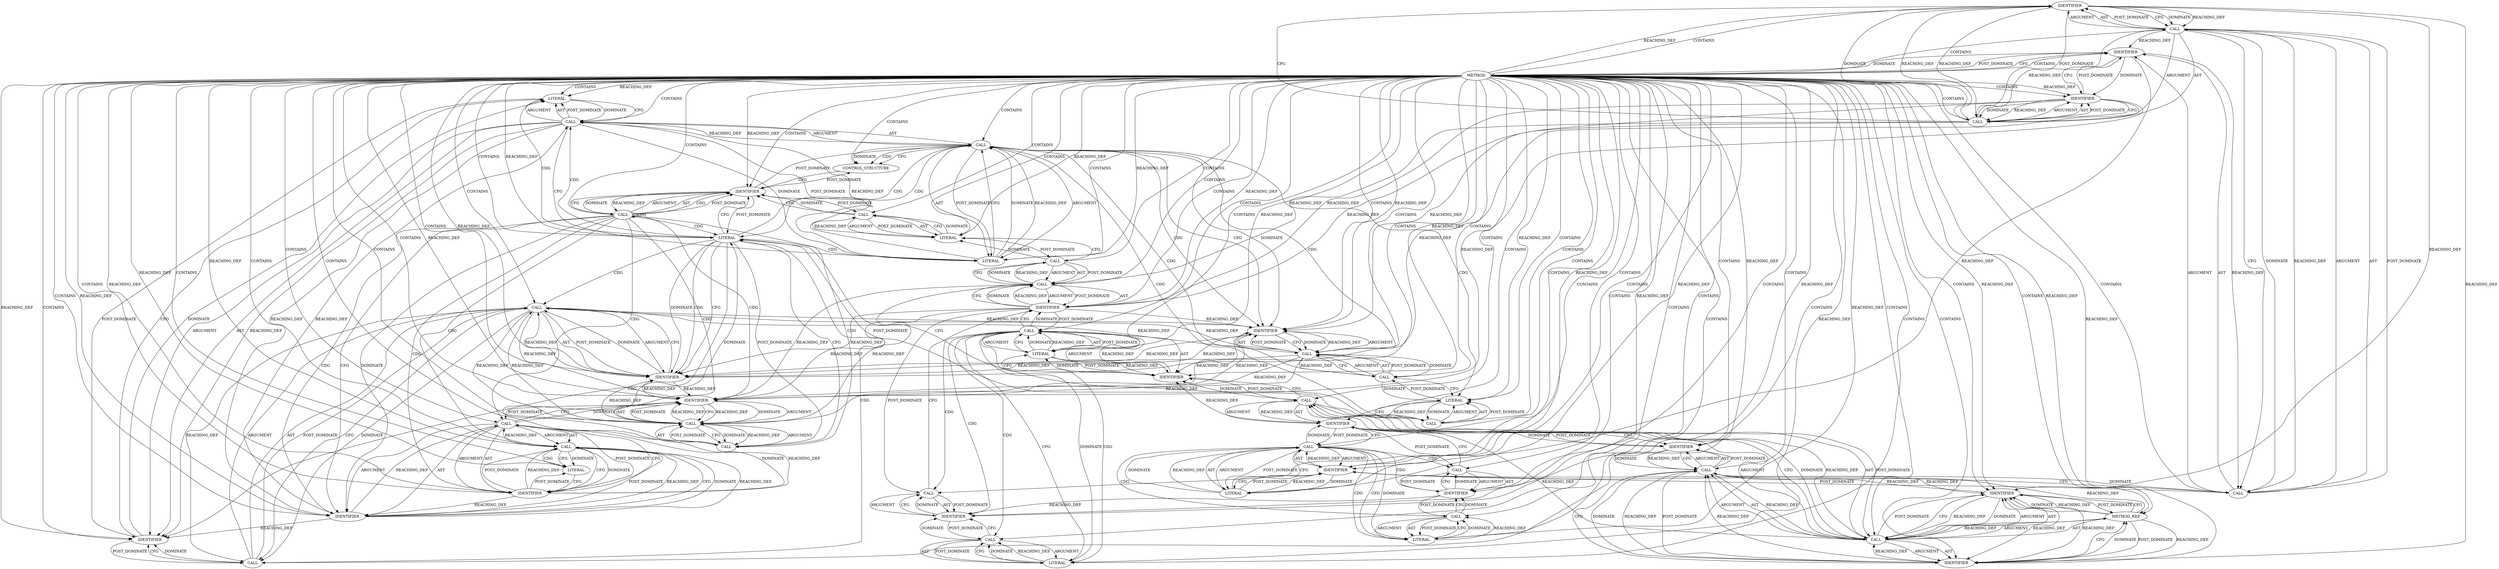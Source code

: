 digraph {
  68719476739[label=IDENTIFIER ARGUMENT_INDEX="2" CODE="NULL" COLUMN_NUMBER="43" LINE_NUMBER="19" NAME="NULL" ORDER="2" TYPE_FULL_NAME="ANY"]
  111669149697[label=METHOD AST_PARENT_FULL_NAME="mutexex.c:<global>" AST_PARENT_TYPE="TYPE_DECL" CODE="int main()
{
    int res;
    pthread_t a_thread;
    void *thread_result;
    res = pthread_mutex_init(&work_mutex, NULL);
    if (res != 0)
    {
        perror("]
  68719476749[label=IDENTIFIER ARGUMENT_INDEX="1" CODE="time_to_exit" COLUMN_NUMBER="13" LINE_NUMBER="35" NAME="time_to_exit" ORDER="1" TYPE_FULL_NAME="int"]
  90194313223[label=LITERAL ARGUMENT_INDEX="1" CODE="1024" COLUMN_NUMBER="26" LINE_NUMBER="37" ORDER="1" TYPE_FULL_NAME="int"]
  30064771096[label=CALL ARGUMENT_INDEX="1" CODE="&work_mutex" COLUMN_NUMBER="32" DISPATCH_TYPE="STATIC_DISPATCH" LINE_NUMBER="41" METHOD_FULL_NAME="<operator>.addressOf" NAME="<operator>.addressOf" ORDER="1" SIGNATURE="" TYPE_FULL_NAME="ANY"]
  30064771076[label=CALL ARGUMENT_INDEX="2" CODE="pthread_mutex_init(&work_mutex, NULL)" COLUMN_NUMBER="11" DISPATCH_TYPE="STATIC_DISPATCH" LINE_NUMBER="19" METHOD_FULL_NAME="pthread_mutex_init" NAME="pthread_mutex_init" ORDER="2" SIGNATURE="" TYPE_FULL_NAME="ANY"]
  47244640262[label=CONTROL_STRUCTURE ARGUMENT_INDEX="-1" CODE="break;" COLUMN_NUMBER="17" CONTROL_STRUCTURE_TYPE="BREAK" LINE_NUMBER="49" ORDER="1" PARSER_TYPE_NAME="CASTBreakStatement"]
  30064771101[label=CALL ARGUMENT_INDEX="-1" CODE="sleep(1)" COLUMN_NUMBER="17" DISPATCH_TYPE="STATIC_DISPATCH" LINE_NUMBER="45" METHOD_FULL_NAME="sleep" NAME="sleep" ORDER="2" SIGNATURE="" TYPE_FULL_NAME="ANY"]
  30064771097[label=CALL ARGUMENT_INDEX="-1"]
  30064771075[label=CALL ARGUMENT_INDEX="-1" CODE="res = pthread_mutex_init(&work_mutex, NULL)" COLUMN_NUMBER="5" DISPATCH_TYPE="STATIC_DISPATCH" LINE_NUMBER="19" METHOD_FULL_NAME="<operator>.assignment" NAME="<operator>.assignment" ORDER="4" SIGNATURE="" TYPE_FULL_NAME="ANY"]
  124554051584[label=METHOD_REF ARGUMENT_INDEX="3" CODE="thread_function" COLUMN_NUMBER="43" LINE_NUMBER="26" METHOD_FULL_NAME="thread_function" ORDER="3" TYPE_FULL_NAME="void*"]
  30064771091[label=CALL ARGUMENT_INDEX="-1" CODE="fgets(work_area, WORK_SIZE, stdin)" COLUMN_NUMBER="9" DISPATCH_TYPE="STATIC_DISPATCH" LINE_NUMBER="37" METHOD_FULL_NAME="fgets" NAME="fgets" ORDER="1" SIGNATURE="" TYPE_FULL_NAME="ANY"]
  30064771085[label=CALL ARGUMENT_INDEX="-1" CODE="perror(" COLUMN_NUMBER="9" DISPATCH_TYPE="STATIC_DISPATCH" LINE_NUMBER="29" METHOD_FULL_NAME="perror" NAME="perror" ORDER="1" SIGNATURE="" TYPE_FULL_NAME="ANY"]
  30064771083[label=CALL ARGUMENT_INDEX="1" CODE="&a_thread" COLUMN_NUMBER="26" DISPATCH_TYPE="STATIC_DISPATCH" LINE_NUMBER="26" METHOD_FULL_NAME="<operator>.addressOf" NAME="<operator>.addressOf" ORDER="1" SIGNATURE="" TYPE_FULL_NAME="ANY"]
  68719476747[label=IDENTIFIER ARGUMENT_INDEX="1" CODE="EXIT_FAILURE" COLUMN_NUMBER="14" LINE_NUMBER="30" NAME="EXIT_FAILURE" ORDER="1" TYPE_FULL_NAME="ANY"]
  68719476742[label=IDENTIFIER ARGUMENT_INDEX="1" CODE="res" COLUMN_NUMBER="5" LINE_NUMBER="26" NAME="res" ORDER="1" TYPE_FULL_NAME="int"]
  68719476755[label=IDENTIFIER ARGUMENT_INDEX="1" CODE="work_mutex" COLUMN_NUMBER="39" LINE_NUMBER="44" NAME="work_mutex" ORDER="1" TYPE_FULL_NAME="pthread_mutex_t"]
  30064771098[label=CALL ARGUMENT_INDEX="1"]
  68719476748[label=IDENTIFIER ARGUMENT_INDEX="1" CODE="work_mutex" COLUMN_NUMBER="25" LINE_NUMBER="33" NAME="work_mutex" ORDER="1" TYPE_FULL_NAME="pthread_mutex_t"]
  90194313220[label=LITERAL ARGUMENT_INDEX="2" CODE="0" COLUMN_NUMBER="16" LINE_NUMBER="27" ORDER="2" TYPE_FULL_NAME="int"]
  30064771080[label=CALL ARGUMENT_INDEX="-1" CODE="exit(EXIT_FAILURE)" COLUMN_NUMBER="9" DISPATCH_TYPE="STATIC_DISPATCH" LINE_NUMBER="23" METHOD_FULL_NAME="exit" NAME="exit" ORDER="2" SIGNATURE="" TYPE_FULL_NAME="ANY"]
  68719476754[label=IDENTIFIER ARGUMENT_INDEX="1" CODE="work_area" COLUMN_NUMBER="17" LINE_NUMBER="42" NAME="work_area" ORDER="1"]
  68719476743[label=IDENTIFIER ARGUMENT_INDEX="1" CODE="a_thread" COLUMN_NUMBER="27" LINE_NUMBER="26" NAME="a_thread" ORDER="1" TYPE_FULL_NAME="pthread_t"]
  68719476744[label=IDENTIFIER ARGUMENT_INDEX="2" CODE="NULL" COLUMN_NUMBER="37" LINE_NUMBER="26" NAME="NULL" ORDER="2" TYPE_FULL_NAME="ANY"]
  30064771092[label=CALL ARGUMENT_INDEX="2" CODE="WORK_SIZE" COLUMN_NUMBER="26" DISPATCH_TYPE="INLINED" LINE_NUMBER="37" METHOD_FULL_NAME="mutexex.c:10:10:WORK_SIZE:0" NAME="WORK_SIZE" ORDER="2" SIGNATURE="" TYPE_FULL_NAME="int"]
  30064771094[label=CALL ARGUMENT_INDEX="1" CODE="&work_mutex" COLUMN_NUMBER="30" DISPATCH_TYPE="STATIC_DISPATCH" LINE_NUMBER="38" METHOD_FULL_NAME="<operator>.addressOf" NAME="<operator>.addressOf" ORDER="1" SIGNATURE="" TYPE_FULL_NAME="ANY"]
  90194313218[label=LITERAL ARGUMENT_INDEX="2" CODE="0" COLUMN_NUMBER="16" LINE_NUMBER="20" ORDER="2" TYPE_FULL_NAME="int"]
  68719476753[label=IDENTIFIER ARGUMENT_INDEX="1" CODE="work_mutex" COLUMN_NUMBER="33" LINE_NUMBER="41" NAME="work_mutex" ORDER="1" TYPE_FULL_NAME="pthread_mutex_t"]
  30064771087[label=CALL ARGUMENT_INDEX="-1" CODE="pthread_mutex_lock(&work_mutex)" COLUMN_NUMBER="5" DISPATCH_TYPE="STATIC_DISPATCH" LINE_NUMBER="33" METHOD_FULL_NAME="pthread_mutex_lock" NAME="pthread_mutex_lock" ORDER="8" SIGNATURE="" TYPE_FULL_NAME="ANY"]
  68719476738[label=IDENTIFIER ARGUMENT_INDEX="1" CODE="work_mutex" COLUMN_NUMBER="31" LINE_NUMBER="19" NAME="work_mutex" ORDER="1" TYPE_FULL_NAME="pthread_mutex_t"]
  30064771095[label=CALL ARGUMENT_INDEX="-1" CODE="pthread_mutex_lock(&work_mutex)" COLUMN_NUMBER="13" DISPATCH_TYPE="STATIC_DISPATCH" LINE_NUMBER="41" METHOD_FULL_NAME="pthread_mutex_lock" NAME="pthread_mutex_lock" ORDER="1" SIGNATURE="" TYPE_FULL_NAME="ANY"]
  30064771077[label=CALL ARGUMENT_INDEX="1" CODE="&work_mutex" COLUMN_NUMBER="30" DISPATCH_TYPE="STATIC_DISPATCH" LINE_NUMBER="19" METHOD_FULL_NAME="<operator>.addressOf" NAME="<operator>.addressOf" ORDER="1" SIGNATURE="" TYPE_FULL_NAME="ANY"]
  30064771099[label=CALL ARGUMENT_INDEX="-1" CODE="pthread_mutex_unlock(&work_mutex)" COLUMN_NUMBER="17" DISPATCH_TYPE="STATIC_DISPATCH" LINE_NUMBER="44" METHOD_FULL_NAME="pthread_mutex_unlock" NAME="pthread_mutex_unlock" ORDER="1" SIGNATURE="" TYPE_FULL_NAME="ANY"]
  30064771082[label=CALL ARGUMENT_INDEX="2" CODE="pthread_create(&a_thread, NULL, thread_function, NULL)" COLUMN_NUMBER="11" DISPATCH_TYPE="STATIC_DISPATCH" LINE_NUMBER="26" METHOD_FULL_NAME="pthread_create" NAME="pthread_create" ORDER="2" SIGNATURE="" TYPE_FULL_NAME="ANY"]
  68719476746[label=IDENTIFIER ARGUMENT_INDEX="1" CODE="res" COLUMN_NUMBER="9" LINE_NUMBER="27" NAME="res" ORDER="1" TYPE_FULL_NAME="int"]
  68719476737[label=IDENTIFIER ARGUMENT_INDEX="1" CODE="res" COLUMN_NUMBER="5" LINE_NUMBER="19" NAME="res" ORDER="1" TYPE_FULL_NAME="int"]
  90194313222[label=LITERAL ARGUMENT_INDEX="1" CODE="" COLUMN_NUMBER="12" LINE_NUMBER="34" ORDER="1" TYPE_FULL_NAME="char*"]
  30064771089[label=CALL ARGUMENT_INDEX="-1" CODE="printf(" COLUMN_NUMBER="5" DISPATCH_TYPE="STATIC_DISPATCH" LINE_NUMBER="34" METHOD_FULL_NAME="printf" NAME="printf" ORDER="9" SIGNATURE="" TYPE_FULL_NAME="ANY"]
  30064771086[label=CALL ARGUMENT_INDEX="-1" CODE="exit(EXIT_FAILURE)" COLUMN_NUMBER="9" DISPATCH_TYPE="STATIC_DISPATCH" LINE_NUMBER="30" METHOD_FULL_NAME="exit" NAME="exit" ORDER="2" SIGNATURE="" TYPE_FULL_NAME="ANY"]
  30064771088[label=CALL ARGUMENT_INDEX="1" CODE="&work_mutex" COLUMN_NUMBER="24" DISPATCH_TYPE="STATIC_DISPATCH" LINE_NUMBER="33" METHOD_FULL_NAME="<operator>.addressOf" NAME="<operator>.addressOf" ORDER="1" SIGNATURE="" TYPE_FULL_NAME="ANY"]
  68719476741[label=IDENTIFIER ARGUMENT_INDEX="1" CODE="EXIT_FAILURE" COLUMN_NUMBER="14" LINE_NUMBER="23" NAME="EXIT_FAILURE" ORDER="1" TYPE_FULL_NAME="ANY"]
  68719476745[label=IDENTIFIER ARGUMENT_INDEX="4" CODE="NULL" COLUMN_NUMBER="60" LINE_NUMBER="26" NAME="NULL" ORDER="4" TYPE_FULL_NAME="ANY"]
  68719476752[label=IDENTIFIER ARGUMENT_INDEX="1" CODE="work_mutex" COLUMN_NUMBER="31" LINE_NUMBER="38" NAME="work_mutex" ORDER="1" TYPE_FULL_NAME="pthread_mutex_t"]
  30064771078[label=CALL ARGUMENT_INDEX="-1" CODE="res != 0" COLUMN_NUMBER="9" DISPATCH_TYPE="STATIC_DISPATCH" LINE_NUMBER="20" METHOD_FULL_NAME="<operator>.notEquals" NAME="<operator>.notEquals" ORDER="1" SIGNATURE="" TYPE_FULL_NAME="ANY"]
  30064771079[label=CALL ARGUMENT_INDEX="-1" CODE="perror(" COLUMN_NUMBER="9" DISPATCH_TYPE="STATIC_DISPATCH" LINE_NUMBER="22" METHOD_FULL_NAME="perror" NAME="perror" ORDER="1" SIGNATURE="" TYPE_FULL_NAME="ANY"]
  30064771093[label=CALL ARGUMENT_INDEX="-1" CODE="pthread_mutex_unlock(&work_mutex)" COLUMN_NUMBER="9" DISPATCH_TYPE="STATIC_DISPATCH" LINE_NUMBER="38" METHOD_FULL_NAME="pthread_mutex_unlock" NAME="pthread_mutex_unlock" ORDER="2" SIGNATURE="" TYPE_FULL_NAME="ANY"]
  30064771084[label=CALL ARGUMENT_INDEX="-1" CODE="res != 0" COLUMN_NUMBER="9" DISPATCH_TYPE="STATIC_DISPATCH" LINE_NUMBER="27" METHOD_FULL_NAME="<operator>.notEquals" NAME="<operator>.notEquals" ORDER="1" SIGNATURE="" TYPE_FULL_NAME="ANY"]
  30064771081[label=CALL ARGUMENT_INDEX="-1" CODE="res = pthread_create(&a_thread, NULL, thread_function, NULL)" COLUMN_NUMBER="5" DISPATCH_TYPE="STATIC_DISPATCH" LINE_NUMBER="26" METHOD_FULL_NAME="<operator>.assignment" NAME="<operator>.assignment" ORDER="6" SIGNATURE="" TYPE_FULL_NAME="ANY"]
  68719476750[label=IDENTIFIER ARGUMENT_INDEX="1" CODE="work_area" COLUMN_NUMBER="15" LINE_NUMBER="37" NAME="work_area" ORDER="1"]
  68719476751[label=IDENTIFIER ARGUMENT_INDEX="3" CODE="stdin" COLUMN_NUMBER="37" LINE_NUMBER="37" NAME="stdin" ORDER="3" TYPE_FULL_NAME="ANY"]
  90194313227[label=LITERAL ARGUMENT_INDEX="1" CODE="1" COLUMN_NUMBER="23" LINE_NUMBER="45" ORDER="1" TYPE_FULL_NAME="int"]
  90194313224[label=LITERAL ARGUMENT_INDEX="-1" CODE="1" COLUMN_NUMBER="16" LINE_NUMBER="39" ORDER="1" TYPE_FULL_NAME="int"]
  90194313219[label=LITERAL ARGUMENT_INDEX="1" CODE="" COLUMN_NUMBER="16" LINE_NUMBER="22" ORDER="1" TYPE_FULL_NAME="char*"]
  90194313226[label=LITERAL ARGUMENT_INDEX="2" CODE="'\0'" COLUMN_NUMBER="33" LINE_NUMBER="42" ORDER="2" TYPE_FULL_NAME="char"]
  30064771090[label=CALL ARGUMENT_INDEX="-1" CODE="!time_to_exit" COLUMN_NUMBER="12" DISPATCH_TYPE="STATIC_DISPATCH" LINE_NUMBER="35" METHOD_FULL_NAME="<operator>.logicalNot" NAME="<operator>.logicalNot" ORDER="1" SIGNATURE="" TYPE_FULL_NAME="ANY"]
  90194313221[label=LITERAL ARGUMENT_INDEX="1" CODE="" COLUMN_NUMBER="16" LINE_NUMBER="29" ORDER="1" TYPE_FULL_NAME="char*"]
  30064771100[label=CALL ARGUMENT_INDEX="1" CODE="&work_mutex" COLUMN_NUMBER="38" DISPATCH_TYPE="STATIC_DISPATCH" LINE_NUMBER="44" METHOD_FULL_NAME="<operator>.addressOf" NAME="<operator>.addressOf" ORDER="1" SIGNATURE="" TYPE_FULL_NAME="ANY"]
  68719476740[label=IDENTIFIER ARGUMENT_INDEX="1" CODE="res" COLUMN_NUMBER="9" LINE_NUMBER="20" NAME="res" ORDER="1" TYPE_FULL_NAME="int"]
  90194313225[label=LITERAL ARGUMENT_INDEX="2" CODE="0" COLUMN_NUMBER="27" LINE_NUMBER="42" ORDER="2" TYPE_FULL_NAME="int"]
  30064771075 -> 68719476737 [label=ARGUMENT]
  30064771075 -> 30064771076 [label=ARGUMENT]
  30064771075 -> 68719476737 [label=AST]
  30064771075 -> 30064771076 [label=AST]
  30064771075 -> 68719476740 [label=CFG]
  30064771075 -> 68719476740 [label=DOMINATE]
  30064771075 -> 30064771076 [label=POST_DOMINATE]
  30064771076 -> 30064771077 [label=ARGUMENT]
  30064771076 -> 68719476739 [label=ARGUMENT]
  30064771076 -> 30064771077 [label=AST]
  30064771076 -> 68719476739 [label=AST]
  30064771076 -> 30064771075 [label=CFG]
  30064771076 -> 30064771075 [label=DOMINATE]
  30064771076 -> 68719476739 [label=POST_DOMINATE]
  30064771076 -> 68719476737 [label=REACHING_DEF]
  30064771076 -> 30064771075 [label=REACHING_DEF]
  30064771077 -> 68719476738 [label=ARGUMENT]
  30064771077 -> 68719476738 [label=AST]
  30064771077 -> 68719476739 [label=CFG]
  30064771077 -> 68719476739 [label=DOMINATE]
  30064771077 -> 68719476738 [label=POST_DOMINATE]
  30064771077 -> 68719476739 [label=REACHING_DEF]
  30064771077 -> 30064771076 [label=REACHING_DEF]
  30064771077 -> 68719476748 [label=REACHING_DEF]
  30064771077 -> 30064771088 [label=REACHING_DEF]
  30064771078 -> 68719476740 [label=ARGUMENT]
  30064771078 -> 90194313218 [label=ARGUMENT]
  30064771078 -> 68719476740 [label=AST]
  30064771078 -> 90194313218 [label=AST]
  30064771078 -> 30064771080 [label=CDG]
  30064771078 -> 30064771079 [label=CDG]
  30064771078 -> 90194313219 [label=CDG]
  30064771078 -> 68719476741 [label=CDG]
  30064771078 -> 90194313219 [label=CFG]
  30064771078 -> 68719476742 [label=CFG]
  30064771078 -> 68719476742 [label=DOMINATE]
  30064771078 -> 90194313219 [label=DOMINATE]
  30064771078 -> 90194313218 [label=POST_DOMINATE]
  30064771079 -> 90194313219 [label=ARGUMENT]
  30064771079 -> 90194313219 [label=AST]
  30064771079 -> 68719476741 [label=CFG]
  30064771079 -> 68719476741 [label=DOMINATE]
  30064771079 -> 90194313219 [label=POST_DOMINATE]
  30064771080 -> 68719476741 [label=ARGUMENT]
  30064771080 -> 68719476741 [label=AST]
  30064771080 -> 68719476742 [label=CFG]
  30064771080 -> 68719476741 [label=POST_DOMINATE]
  30064771081 -> 68719476742 [label=ARGUMENT]
  30064771081 -> 30064771082 [label=ARGUMENT]
  30064771081 -> 68719476742 [label=AST]
  30064771081 -> 30064771082 [label=AST]
  30064771081 -> 68719476746 [label=CFG]
  30064771081 -> 68719476746 [label=DOMINATE]
  30064771081 -> 30064771082 [label=POST_DOMINATE]
  30064771082 -> 30064771083 [label=ARGUMENT]
  30064771082 -> 68719476744 [label=ARGUMENT]
  30064771082 -> 124554051584 [label=ARGUMENT]
  30064771082 -> 68719476745 [label=ARGUMENT]
  30064771082 -> 30064771083 [label=AST]
  30064771082 -> 68719476744 [label=AST]
  30064771082 -> 124554051584 [label=AST]
  30064771082 -> 68719476745 [label=AST]
  30064771082 -> 30064771081 [label=CFG]
  30064771082 -> 30064771081 [label=DOMINATE]
  30064771082 -> 68719476745 [label=POST_DOMINATE]
  30064771082 -> 68719476742 [label=REACHING_DEF]
  30064771082 -> 30064771081 [label=REACHING_DEF]
  30064771083 -> 68719476743 [label=ARGUMENT]
  30064771083 -> 68719476743 [label=AST]
  30064771083 -> 68719476744 [label=CFG]
  30064771083 -> 68719476744 [label=DOMINATE]
  30064771083 -> 68719476743 [label=POST_DOMINATE]
  30064771083 -> 68719476744 [label=REACHING_DEF]
  30064771083 -> 68719476745 [label=REACHING_DEF]
  30064771083 -> 30064771082 [label=REACHING_DEF]
  30064771084 -> 68719476746 [label=ARGUMENT]
  30064771084 -> 90194313220 [label=ARGUMENT]
  30064771084 -> 68719476746 [label=AST]
  30064771084 -> 90194313220 [label=AST]
  30064771084 -> 30064771086 [label=CDG]
  30064771084 -> 30064771085 [label=CDG]
  30064771084 -> 90194313221 [label=CDG]
  30064771084 -> 68719476747 [label=CDG]
  30064771084 -> 90194313221 [label=CFG]
  30064771084 -> 68719476748 [label=CFG]
  30064771084 -> 68719476748 [label=DOMINATE]
  30064771084 -> 90194313221 [label=DOMINATE]
  30064771084 -> 90194313220 [label=POST_DOMINATE]
  30064771085 -> 90194313221 [label=ARGUMENT]
  30064771085 -> 90194313221 [label=AST]
  30064771085 -> 68719476747 [label=CFG]
  30064771085 -> 68719476747 [label=DOMINATE]
  30064771085 -> 90194313221 [label=POST_DOMINATE]
  30064771086 -> 68719476747 [label=ARGUMENT]
  30064771086 -> 68719476747 [label=AST]
  30064771086 -> 68719476748 [label=CFG]
  30064771086 -> 68719476747 [label=POST_DOMINATE]
  30064771087 -> 30064771088 [label=ARGUMENT]
  30064771087 -> 30064771088 [label=AST]
  30064771087 -> 90194313222 [label=CFG]
  30064771087 -> 90194313222 [label=DOMINATE]
  30064771087 -> 30064771088 [label=POST_DOMINATE]
  30064771088 -> 68719476748 [label=ARGUMENT]
  30064771088 -> 68719476748 [label=AST]
  30064771088 -> 30064771087 [label=CFG]
  30064771088 -> 30064771087 [label=DOMINATE]
  30064771088 -> 68719476748 [label=POST_DOMINATE]
  30064771088 -> 30064771087 [label=REACHING_DEF]
  30064771088 -> 30064771094 [label=REACHING_DEF]
  30064771088 -> 68719476752 [label=REACHING_DEF]
  30064771089 -> 90194313222 [label=ARGUMENT]
  30064771089 -> 90194313222 [label=AST]
  30064771089 -> 68719476749 [label=CFG]
  30064771089 -> 68719476749 [label=DOMINATE]
  30064771089 -> 90194313222 [label=POST_DOMINATE]
  30064771090 -> 68719476749 [label=ARGUMENT]
  30064771090 -> 68719476749 [label=AST]
  30064771090 -> 30064771090 [label=CDG]
  30064771090 -> 30064771092 [label=CDG]
  30064771090 -> 30064771091 [label=CDG]
  30064771090 -> 30064771094 [label=CDG]
  30064771090 -> 30064771093 [label=CDG]
  30064771090 -> 90194313224 [label=CDG]
  30064771090 -> 68719476749 [label=CDG]
  30064771090 -> 68719476751 [label=CDG]
  30064771090 -> 68719476750 [label=CDG]
  30064771090 -> 68719476752 [label=CDG]
  30064771090 -> 68719476750 [label=CFG]
  30064771090 -> 68719476750 [label=DOMINATE]
  30064771090 -> 68719476749 [label=POST_DOMINATE]
  30064771091 -> 68719476750 [label=ARGUMENT]
  30064771091 -> 30064771092 [label=ARGUMENT]
  30064771091 -> 68719476751 [label=ARGUMENT]
  30064771091 -> 68719476750 [label=AST]
  30064771091 -> 30064771092 [label=AST]
  30064771091 -> 68719476751 [label=AST]
  30064771091 -> 68719476752 [label=CFG]
  30064771091 -> 68719476752 [label=DOMINATE]
  30064771091 -> 68719476751 [label=POST_DOMINATE]
  30064771092 -> 90194313223 [label=CDG]
  30064771092 -> 90194313223 [label=CFG]
  30064771092 -> 68719476751 [label=CFG]
  30064771092 -> 68719476751 [label=DOMINATE]
  30064771092 -> 90194313223 [label=DOMINATE]
  30064771092 -> 68719476750 [label=POST_DOMINATE]
  30064771092 -> 68719476750 [label=REACHING_DEF]
  30064771092 -> 30064771091 [label=REACHING_DEF]
  30064771093 -> 30064771094 [label=ARGUMENT]
  30064771093 -> 30064771094 [label=AST]
  30064771093 -> 90194313224 [label=CFG]
  30064771093 -> 90194313224 [label=DOMINATE]
  30064771093 -> 30064771094 [label=POST_DOMINATE]
  30064771094 -> 68719476752 [label=ARGUMENT]
  30064771094 -> 68719476752 [label=AST]
  30064771094 -> 30064771093 [label=CFG]
  30064771094 -> 30064771093 [label=DOMINATE]
  30064771094 -> 68719476752 [label=POST_DOMINATE]
  30064771094 -> 68719476753 [label=REACHING_DEF]
  30064771094 -> 30064771096 [label=REACHING_DEF]
  30064771094 -> 30064771093 [label=REACHING_DEF]
  30064771094 -> 68719476752 [label=REACHING_DEF]
  30064771095 -> 30064771096 [label=ARGUMENT]
  30064771095 -> 30064771096 [label=AST]
  30064771095 -> 68719476754 [label=CFG]
  30064771095 -> 68719476754 [label=DOMINATE]
  30064771095 -> 30064771096 [label=POST_DOMINATE]
  30064771096 -> 68719476753 [label=ARGUMENT]
  30064771096 -> 68719476753 [label=AST]
  30064771096 -> 30064771095 [label=CFG]
  30064771096 -> 30064771095 [label=DOMINATE]
  30064771096 -> 68719476753 [label=POST_DOMINATE]
  30064771096 -> 30064771095 [label=REACHING_DEF]
  30064771096 -> 68719476755 [label=REACHING_DEF]
  30064771096 -> 30064771100 [label=REACHING_DEF]
  30064771096 -> 30064771094 [label=REACHING_DEF]
  30064771096 -> 68719476752 [label=REACHING_DEF]
  30064771097 -> 30064771098 [label=ARGUMENT]
  30064771097 -> 90194313226 [label=ARGUMENT]
  30064771097 -> 30064771098 [label=AST]
  30064771097 -> 90194313226 [label=AST]
  30064771097 -> 90194313227 [label=CDG]
  30064771097 -> 47244640262 [label=CDG]
  30064771097 -> 90194313224 [label=CDG]
  30064771097 -> 30064771100 [label=CDG]
  30064771097 -> 30064771099 [label=CDG]
  30064771097 -> 30064771101 [label=CDG]
  30064771097 -> 68719476755 [label=CDG]
  30064771097 -> 68719476755 [label=CFG]
  30064771097 -> 47244640262 [label=CFG]
  30064771097 -> 68719476755 [label=DOMINATE]
  30064771097 -> 47244640262 [label=DOMINATE]
  30064771097 -> 90194313226 [label=POST_DOMINATE]
  30064771098 -> 68719476754 [label=ARGUMENT]
  30064771098 -> 90194313225 [label=ARGUMENT]
  30064771098 -> 68719476754 [label=AST]
  30064771098 -> 90194313225 [label=AST]
  30064771098 -> 90194313226 [label=CFG]
  30064771098 -> 90194313226 [label=DOMINATE]
  30064771098 -> 90194313225 [label=POST_DOMINATE]
  30064771098 -> 68719476754 [label=REACHING_DEF]
  30064771098 -> 68719476750 [label=REACHING_DEF]
  30064771098 -> 30064771097 [label=REACHING_DEF]
  30064771099 -> 30064771100 [label=ARGUMENT]
  30064771099 -> 30064771100 [label=AST]
  30064771099 -> 90194313227 [label=CFG]
  30064771099 -> 90194313227 [label=DOMINATE]
  30064771099 -> 30064771100 [label=POST_DOMINATE]
  30064771100 -> 68719476755 [label=ARGUMENT]
  30064771100 -> 68719476755 [label=AST]
  30064771100 -> 30064771099 [label=CFG]
  30064771100 -> 30064771099 [label=DOMINATE]
  30064771100 -> 68719476755 [label=POST_DOMINATE]
  30064771100 -> 68719476753 [label=REACHING_DEF]
  30064771100 -> 30064771096 [label=REACHING_DEF]
  30064771100 -> 30064771099 [label=REACHING_DEF]
  30064771100 -> 30064771094 [label=REACHING_DEF]
  30064771100 -> 68719476752 [label=REACHING_DEF]
  30064771101 -> 90194313227 [label=ARGUMENT]
  30064771101 -> 90194313227 [label=AST]
  30064771101 -> 90194313224 [label=CFG]
  30064771101 -> 90194313227 [label=POST_DOMINATE]
  47244640262 -> 68719476749 [label=CFG]
  68719476737 -> 68719476738 [label=CFG]
  68719476737 -> 68719476738 [label=DOMINATE]
  68719476737 -> 111669149697 [label=POST_DOMINATE]
  68719476737 -> 30064771075 [label=REACHING_DEF]
  68719476737 -> 68719476740 [label=REACHING_DEF]
  68719476738 -> 30064771077 [label=CFG]
  68719476738 -> 30064771077 [label=DOMINATE]
  68719476738 -> 68719476737 [label=POST_DOMINATE]
  68719476738 -> 68719476753 [label=REACHING_DEF]
  68719476738 -> 68719476755 [label=REACHING_DEF]
  68719476738 -> 68719476748 [label=REACHING_DEF]
  68719476738 -> 30064771077 [label=REACHING_DEF]
  68719476738 -> 68719476752 [label=REACHING_DEF]
  68719476739 -> 30064771076 [label=CFG]
  68719476739 -> 30064771076 [label=DOMINATE]
  68719476739 -> 30064771077 [label=POST_DOMINATE]
  68719476739 -> 30064771077 [label=REACHING_DEF]
  68719476739 -> 30064771076 [label=REACHING_DEF]
  68719476739 -> 68719476744 [label=REACHING_DEF]
  68719476739 -> 68719476745 [label=REACHING_DEF]
  68719476740 -> 90194313218 [label=CFG]
  68719476740 -> 90194313218 [label=DOMINATE]
  68719476740 -> 30064771075 [label=POST_DOMINATE]
  68719476740 -> 30064771078 [label=REACHING_DEF]
  68719476741 -> 30064771080 [label=CFG]
  68719476741 -> 30064771080 [label=DOMINATE]
  68719476741 -> 30064771079 [label=POST_DOMINATE]
  68719476741 -> 68719476747 [label=REACHING_DEF]
  68719476742 -> 68719476743 [label=CFG]
  68719476742 -> 68719476743 [label=DOMINATE]
  68719476742 -> 30064771078 [label=POST_DOMINATE]
  68719476742 -> 30064771080 [label=POST_DOMINATE]
  68719476742 -> 68719476746 [label=REACHING_DEF]
  68719476742 -> 30064771081 [label=REACHING_DEF]
  68719476743 -> 30064771083 [label=CFG]
  68719476743 -> 30064771083 [label=DOMINATE]
  68719476743 -> 68719476742 [label=POST_DOMINATE]
  68719476743 -> 30064771083 [label=REACHING_DEF]
  68719476744 -> 124554051584 [label=CFG]
  68719476744 -> 124554051584 [label=DOMINATE]
  68719476744 -> 30064771083 [label=POST_DOMINATE]
  68719476744 -> 30064771083 [label=REACHING_DEF]
  68719476744 -> 68719476745 [label=REACHING_DEF]
  68719476744 -> 30064771082 [label=REACHING_DEF]
  68719476745 -> 30064771082 [label=CFG]
  68719476745 -> 30064771082 [label=DOMINATE]
  68719476745 -> 124554051584 [label=POST_DOMINATE]
  68719476745 -> 30064771083 [label=REACHING_DEF]
  68719476745 -> 68719476744 [label=REACHING_DEF]
  68719476745 -> 30064771082 [label=REACHING_DEF]
  68719476746 -> 90194313220 [label=CFG]
  68719476746 -> 90194313220 [label=DOMINATE]
  68719476746 -> 30064771081 [label=POST_DOMINATE]
  68719476746 -> 30064771084 [label=REACHING_DEF]
  68719476747 -> 30064771086 [label=CFG]
  68719476747 -> 30064771086 [label=DOMINATE]
  68719476747 -> 30064771085 [label=POST_DOMINATE]
  68719476748 -> 30064771088 [label=CFG]
  68719476748 -> 30064771088 [label=DOMINATE]
  68719476748 -> 30064771084 [label=POST_DOMINATE]
  68719476748 -> 30064771086 [label=POST_DOMINATE]
  68719476748 -> 68719476753 [label=REACHING_DEF]
  68719476748 -> 68719476755 [label=REACHING_DEF]
  68719476748 -> 30064771088 [label=REACHING_DEF]
  68719476748 -> 68719476752 [label=REACHING_DEF]
  68719476749 -> 30064771090 [label=CFG]
  68719476749 -> 30064771090 [label=DOMINATE]
  68719476749 -> 30064771097 [label=POST_DOMINATE]
  68719476749 -> 90194313224 [label=POST_DOMINATE]
  68719476749 -> 47244640262 [label=POST_DOMINATE]
  68719476749 -> 30064771089 [label=POST_DOMINATE]
  68719476749 -> 30064771090 [label=REACHING_DEF]
  68719476750 -> 30064771092 [label=CFG]
  68719476750 -> 30064771092 [label=DOMINATE]
  68719476750 -> 68719476754 [label=REACHING_DEF]
  68719476750 -> 30064771092 [label=REACHING_DEF]
  68719476750 -> 30064771091 [label=REACHING_DEF]
  68719476750 -> 30064771098 [label=REACHING_DEF]
  68719476751 -> 30064771091 [label=CFG]
  68719476751 -> 30064771091 [label=DOMINATE]
  68719476751 -> 30064771092 [label=POST_DOMINATE]
  68719476751 -> 90194313223 [label=POST_DOMINATE]
  68719476751 -> 68719476750 [label=REACHING_DEF]
  68719476751 -> 30064771092 [label=REACHING_DEF]
  68719476751 -> 30064771091 [label=REACHING_DEF]
  68719476752 -> 30064771094 [label=CFG]
  68719476752 -> 30064771094 [label=DOMINATE]
  68719476752 -> 30064771091 [label=POST_DOMINATE]
  68719476752 -> 68719476753 [label=REACHING_DEF]
  68719476752 -> 68719476755 [label=REACHING_DEF]
  68719476752 -> 30064771094 [label=REACHING_DEF]
  68719476753 -> 30064771096 [label=CFG]
  68719476753 -> 30064771096 [label=DOMINATE]
  68719476753 -> 30064771096 [label=REACHING_DEF]
  68719476753 -> 68719476755 [label=REACHING_DEF]
  68719476753 -> 68719476752 [label=REACHING_DEF]
  68719476754 -> 90194313225 [label=CFG]
  68719476754 -> 90194313225 [label=DOMINATE]
  68719476754 -> 30064771095 [label=POST_DOMINATE]
  68719476755 -> 30064771100 [label=CFG]
  68719476755 -> 30064771100 [label=DOMINATE]
  68719476755 -> 68719476753 [label=REACHING_DEF]
  68719476755 -> 30064771100 [label=REACHING_DEF]
  68719476755 -> 68719476752 [label=REACHING_DEF]
  90194313218 -> 30064771078 [label=CFG]
  90194313218 -> 30064771078 [label=DOMINATE]
  90194313218 -> 68719476740 [label=POST_DOMINATE]
  90194313218 -> 68719476740 [label=REACHING_DEF]
  90194313218 -> 30064771078 [label=REACHING_DEF]
  90194313219 -> 30064771079 [label=CFG]
  90194313219 -> 30064771079 [label=DOMINATE]
  90194313219 -> 30064771079 [label=REACHING_DEF]
  90194313220 -> 30064771084 [label=CFG]
  90194313220 -> 30064771084 [label=DOMINATE]
  90194313220 -> 68719476746 [label=POST_DOMINATE]
  90194313220 -> 68719476746 [label=REACHING_DEF]
  90194313220 -> 30064771084 [label=REACHING_DEF]
  90194313221 -> 30064771085 [label=CFG]
  90194313221 -> 30064771085 [label=DOMINATE]
  90194313221 -> 30064771085 [label=REACHING_DEF]
  90194313222 -> 30064771089 [label=CFG]
  90194313222 -> 30064771089 [label=DOMINATE]
  90194313222 -> 30064771087 [label=POST_DOMINATE]
  90194313222 -> 30064771089 [label=REACHING_DEF]
  90194313223 -> 68719476751 [label=CFG]
  90194313224 -> 30064771096 [label=CDG]
  90194313224 -> 30064771095 [label=CDG]
  90194313224 -> 30064771098 [label=CDG]
  90194313224 -> 30064771097 [label=CDG]
  90194313224 -> 90194313226 [label=CDG]
  90194313224 -> 90194313225 [label=CDG]
  90194313224 -> 68719476753 [label=CDG]
  90194313224 -> 68719476754 [label=CDG]
  90194313224 -> 68719476749 [label=CFG]
  90194313224 -> 68719476753 [label=CFG]
  90194313224 -> 68719476753 [label=DOMINATE]
  90194313224 -> 30064771101 [label=POST_DOMINATE]
  90194313224 -> 30064771093 [label=POST_DOMINATE]
  90194313225 -> 30064771098 [label=CFG]
  90194313225 -> 30064771098 [label=DOMINATE]
  90194313225 -> 68719476754 [label=POST_DOMINATE]
  90194313226 -> 30064771097 [label=CFG]
  90194313226 -> 30064771097 [label=DOMINATE]
  90194313226 -> 30064771098 [label=POST_DOMINATE]
  90194313226 -> 30064771098 [label=REACHING_DEF]
  90194313226 -> 30064771097 [label=REACHING_DEF]
  90194313227 -> 30064771101 [label=CFG]
  90194313227 -> 30064771101 [label=DOMINATE]
  90194313227 -> 30064771099 [label=POST_DOMINATE]
  90194313227 -> 30064771101 [label=REACHING_DEF]
  111669149697 -> 68719476737 [label=CFG]
  111669149697 -> 30064771075 [label=CONTAINS]
  111669149697 -> 30064771081 [label=CONTAINS]
  111669149697 -> 30064771087 [label=CONTAINS]
  111669149697 -> 30064771089 [label=CONTAINS]
  111669149697 -> 68719476737 [label=CONTAINS]
  111669149697 -> 30064771076 [label=CONTAINS]
  111669149697 -> 30064771078 [label=CONTAINS]
  111669149697 -> 68719476742 [label=CONTAINS]
  111669149697 -> 30064771082 [label=CONTAINS]
  111669149697 -> 30064771084 [label=CONTAINS]
  111669149697 -> 30064771088 [label=CONTAINS]
  111669149697 -> 90194313222 [label=CONTAINS]
  111669149697 -> 30064771090 [label=CONTAINS]
  111669149697 -> 30064771077 [label=CONTAINS]
  111669149697 -> 68719476739 [label=CONTAINS]
  111669149697 -> 68719476740 [label=CONTAINS]
  111669149697 -> 90194313218 [label=CONTAINS]
  111669149697 -> 30064771079 [label=CONTAINS]
  111669149697 -> 30064771080 [label=CONTAINS]
  111669149697 -> 30064771083 [label=CONTAINS]
  111669149697 -> 68719476744 [label=CONTAINS]
  111669149697 -> 124554051584 [label=CONTAINS]
  111669149697 -> 68719476745 [label=CONTAINS]
  111669149697 -> 68719476746 [label=CONTAINS]
  111669149697 -> 90194313220 [label=CONTAINS]
  111669149697 -> 30064771085 [label=CONTAINS]
  111669149697 -> 30064771086 [label=CONTAINS]
  111669149697 -> 68719476748 [label=CONTAINS]
  111669149697 -> 68719476749 [label=CONTAINS]
  111669149697 -> 30064771091 [label=CONTAINS]
  111669149697 -> 30064771093 [label=CONTAINS]
  111669149697 -> 68719476738 [label=CONTAINS]
  111669149697 -> 90194313219 [label=CONTAINS]
  111669149697 -> 68719476741 [label=CONTAINS]
  111669149697 -> 68719476743 [label=CONTAINS]
  111669149697 -> 90194313221 [label=CONTAINS]
  111669149697 -> 68719476747 [label=CONTAINS]
  111669149697 -> 68719476750 [label=CONTAINS]
  111669149697 -> 30064771092 [label=CONTAINS]
  111669149697 -> 68719476751 [label=CONTAINS]
  111669149697 -> 30064771094 [label=CONTAINS]
  111669149697 -> 90194313224 [label=CONTAINS]
  111669149697 -> 68719476752 [label=CONTAINS]
  111669149697 -> 30064771095 [label=CONTAINS]
  111669149697 -> 90194313223 [label=CONTAINS]
  111669149697 -> 30064771096 [label=CONTAINS]
  111669149697 -> 30064771097 [label=CONTAINS]
  111669149697 -> 68719476753 [label=CONTAINS]
  111669149697 -> 30064771098 [label=CONTAINS]
  111669149697 -> 90194313226 [label=CONTAINS]
  111669149697 -> 30064771099 [label=CONTAINS]
  111669149697 -> 30064771101 [label=CONTAINS]
  111669149697 -> 68719476754 [label=CONTAINS]
  111669149697 -> 90194313225 [label=CONTAINS]
  111669149697 -> 30064771100 [label=CONTAINS]
  111669149697 -> 90194313227 [label=CONTAINS]
  111669149697 -> 47244640262 [label=CONTAINS]
  111669149697 -> 68719476755 [label=CONTAINS]
  111669149697 -> 68719476737 [label=DOMINATE]
  111669149697 -> 90194313227 [label=REACHING_DEF]
  111669149697 -> 30064771092 [label=REACHING_DEF]
  111669149697 -> 68719476738 [label=REACHING_DEF]
  111669149697 -> 68719476747 [label=REACHING_DEF]
  111669149697 -> 90194313224 [label=REACHING_DEF]
  111669149697 -> 68719476749 [label=REACHING_DEF]
  111669149697 -> 68719476755 [label=REACHING_DEF]
  111669149697 -> 68719476754 [label=REACHING_DEF]
  111669149697 -> 68719476740 [label=REACHING_DEF]
  111669149697 -> 90194313218 [label=REACHING_DEF]
  111669149697 -> 90194313222 [label=REACHING_DEF]
  111669149697 -> 90194313225 [label=REACHING_DEF]
  111669149697 -> 68719476741 [label=REACHING_DEF]
  111669149697 -> 68719476745 [label=REACHING_DEF]
  111669149697 -> 68719476753 [label=REACHING_DEF]
  111669149697 -> 68719476739 [label=REACHING_DEF]
  111669149697 -> 90194313219 [label=REACHING_DEF]
  111669149697 -> 90194313223 [label=REACHING_DEF]
  111669149697 -> 68719476746 [label=REACHING_DEF]
  111669149697 -> 90194313226 [label=REACHING_DEF]
  111669149697 -> 68719476743 [label=REACHING_DEF]
  111669149697 -> 90194313220 [label=REACHING_DEF]
  111669149697 -> 68719476752 [label=REACHING_DEF]
  111669149697 -> 68719476748 [label=REACHING_DEF]
  111669149697 -> 68719476750 [label=REACHING_DEF]
  111669149697 -> 124554051584 [label=REACHING_DEF]
  111669149697 -> 68719476744 [label=REACHING_DEF]
  111669149697 -> 90194313221 [label=REACHING_DEF]
  111669149697 -> 68719476751 [label=REACHING_DEF]
  124554051584 -> 68719476745 [label=CFG]
  124554051584 -> 68719476745 [label=DOMINATE]
  124554051584 -> 68719476744 [label=POST_DOMINATE]
  124554051584 -> 30064771083 [label=REACHING_DEF]
  124554051584 -> 68719476744 [label=REACHING_DEF]
  124554051584 -> 68719476745 [label=REACHING_DEF]
  124554051584 -> 30064771082 [label=REACHING_DEF]
}